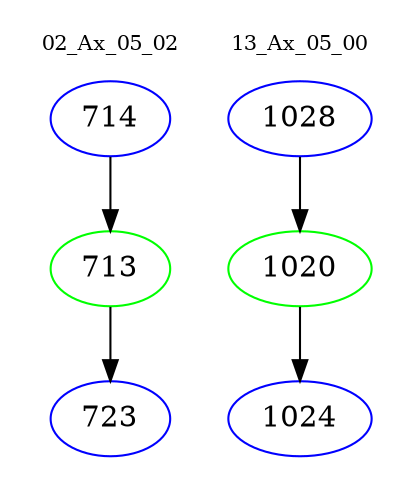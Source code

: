 digraph{
subgraph cluster_0 {
color = white
label = "02_Ax_05_02";
fontsize=10;
T0_714 [label="714", color="blue"]
T0_714 -> T0_713 [color="black"]
T0_713 [label="713", color="green"]
T0_713 -> T0_723 [color="black"]
T0_723 [label="723", color="blue"]
}
subgraph cluster_1 {
color = white
label = "13_Ax_05_00";
fontsize=10;
T1_1028 [label="1028", color="blue"]
T1_1028 -> T1_1020 [color="black"]
T1_1020 [label="1020", color="green"]
T1_1020 -> T1_1024 [color="black"]
T1_1024 [label="1024", color="blue"]
}
}

